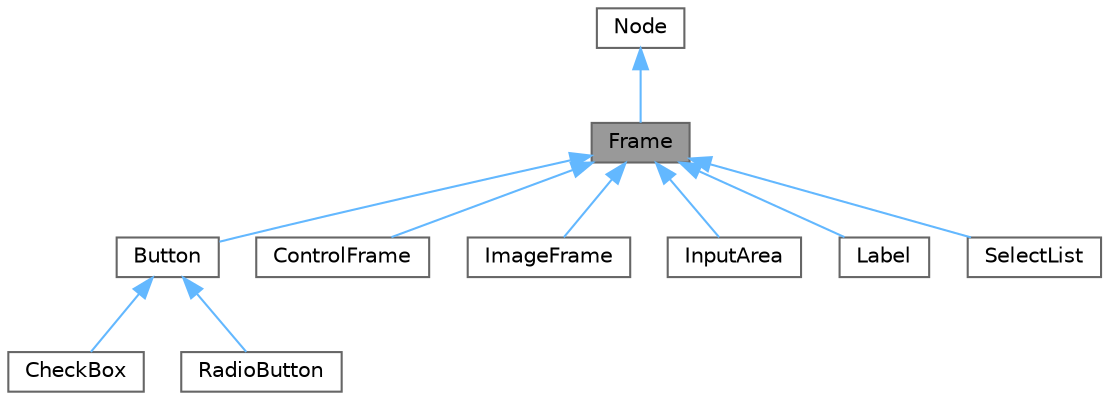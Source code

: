 digraph "Frame"
{
 // LATEX_PDF_SIZE
  bgcolor="transparent";
  edge [fontname=Helvetica,fontsize=10,labelfontname=Helvetica,labelfontsize=10];
  node [fontname=Helvetica,fontsize=10,shape=box,height=0.2,width=0.4];
  Node1 [id="Node000001",label="Frame",height=0.2,width=0.4,color="gray40", fillcolor="grey60", style="filled", fontcolor="black",tooltip="Represents a frame."];
  Node2 -> Node1 [id="edge10_Node000001_Node000002",dir="back",color="steelblue1",style="solid",tooltip=" "];
  Node2 [id="Node000002",label="Node",height=0.2,width=0.4,color="gray40", fillcolor="white", style="filled",URL="$class_node.html",tooltip="Represents a node in the tree structure."];
  Node1 -> Node3 [id="edge11_Node000001_Node000003",dir="back",color="steelblue1",style="solid",tooltip=" "];
  Node3 [id="Node000003",label="Button",height=0.2,width=0.4,color="gray40", fillcolor="white", style="filled",URL="$class_button.html",tooltip="Represents a button."];
  Node3 -> Node4 [id="edge12_Node000003_Node000004",dir="back",color="steelblue1",style="solid",tooltip=" "];
  Node4 [id="Node000004",label="CheckBox",height=0.2,width=0.4,color="gray40", fillcolor="white", style="filled",URL="$class_check_box.html",tooltip=" "];
  Node3 -> Node5 [id="edge13_Node000003_Node000005",dir="back",color="steelblue1",style="solid",tooltip=" "];
  Node5 [id="Node000005",label="RadioButton",height=0.2,width=0.4,color="gray40", fillcolor="white", style="filled",URL="$class_radio_button.html",tooltip="Represents a radio button."];
  Node1 -> Node6 [id="edge14_Node000001_Node000006",dir="back",color="steelblue1",style="solid",tooltip=" "];
  Node6 [id="Node000006",label="ControlFrame",height=0.2,width=0.4,color="gray40", fillcolor="white", style="filled",URL="$class_control_frame.html",tooltip=" "];
  Node1 -> Node7 [id="edge15_Node000001_Node000007",dir="back",color="steelblue1",style="solid",tooltip=" "];
  Node7 [id="Node000007",label="ImageFrame",height=0.2,width=0.4,color="gray40", fillcolor="white", style="filled",URL="$class_image_frame.html",tooltip="Represents an image frame."];
  Node1 -> Node8 [id="edge16_Node000001_Node000008",dir="back",color="steelblue1",style="solid",tooltip=" "];
  Node8 [id="Node000008",label="InputArea",height=0.2,width=0.4,color="gray40", fillcolor="white", style="filled",URL="$class_input_area.html",tooltip="Represents an input area."];
  Node1 -> Node9 [id="edge17_Node000001_Node000009",dir="back",color="steelblue1",style="solid",tooltip=" "];
  Node9 [id="Node000009",label="Label",height=0.2,width=0.4,color="gray40", fillcolor="white", style="filled",URL="$class_label.html",tooltip="Represents a label."];
  Node1 -> Node10 [id="edge18_Node000001_Node000010",dir="back",color="steelblue1",style="solid",tooltip=" "];
  Node10 [id="Node000010",label="SelectList",height=0.2,width=0.4,color="gray40", fillcolor="white", style="filled",URL="$class_select_list.html",tooltip="Represents a selectable list."];
}

